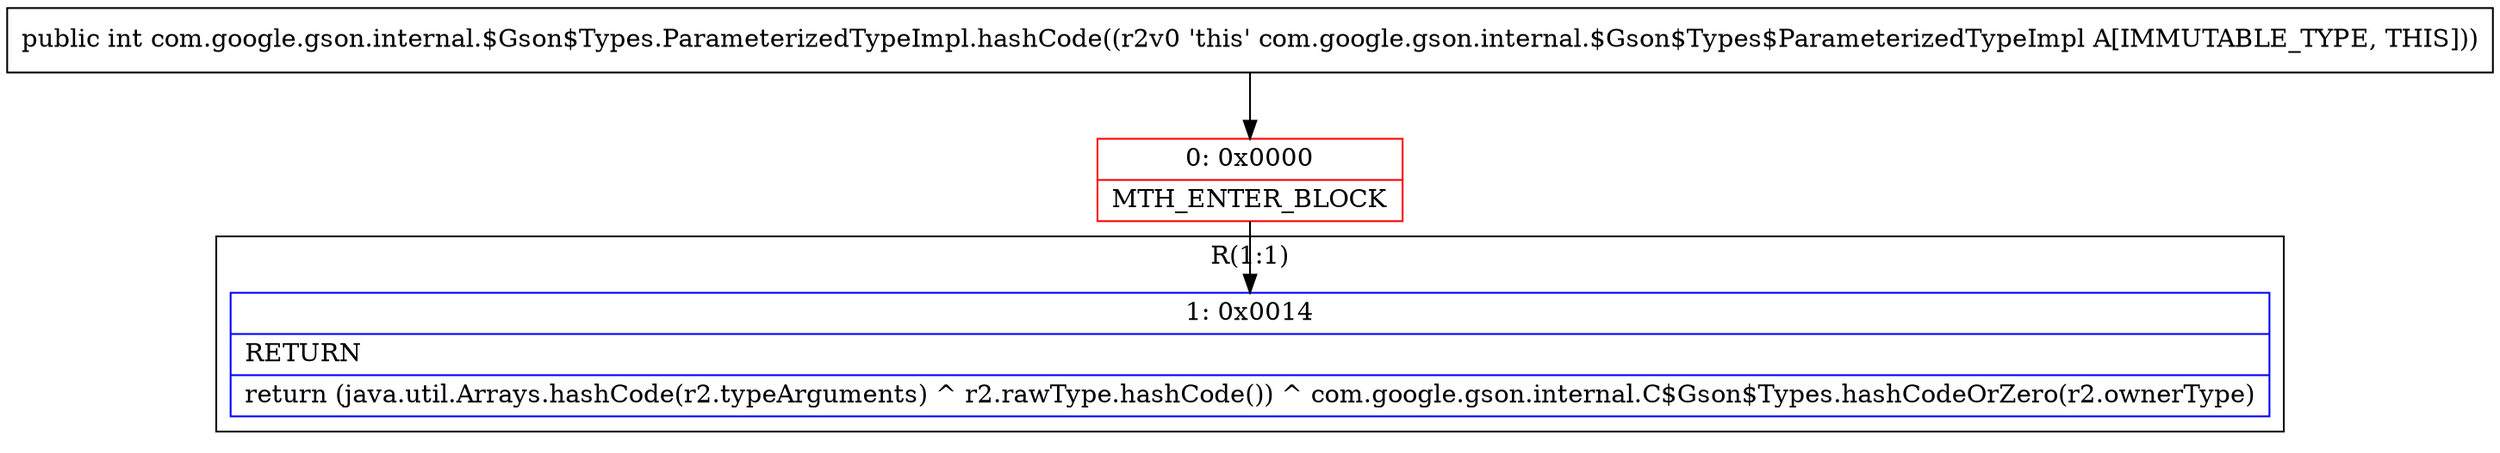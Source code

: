 digraph "CFG forcom.google.gson.internal.$Gson$Types.ParameterizedTypeImpl.hashCode()I" {
subgraph cluster_Region_2070309154 {
label = "R(1:1)";
node [shape=record,color=blue];
Node_1 [shape=record,label="{1\:\ 0x0014|RETURN\l|return (java.util.Arrays.hashCode(r2.typeArguments) ^ r2.rawType.hashCode()) ^ com.google.gson.internal.C$Gson$Types.hashCodeOrZero(r2.ownerType)\l}"];
}
Node_0 [shape=record,color=red,label="{0\:\ 0x0000|MTH_ENTER_BLOCK\l}"];
MethodNode[shape=record,label="{public int com.google.gson.internal.$Gson$Types.ParameterizedTypeImpl.hashCode((r2v0 'this' com.google.gson.internal.$Gson$Types$ParameterizedTypeImpl A[IMMUTABLE_TYPE, THIS])) }"];
MethodNode -> Node_0;
Node_0 -> Node_1;
}


